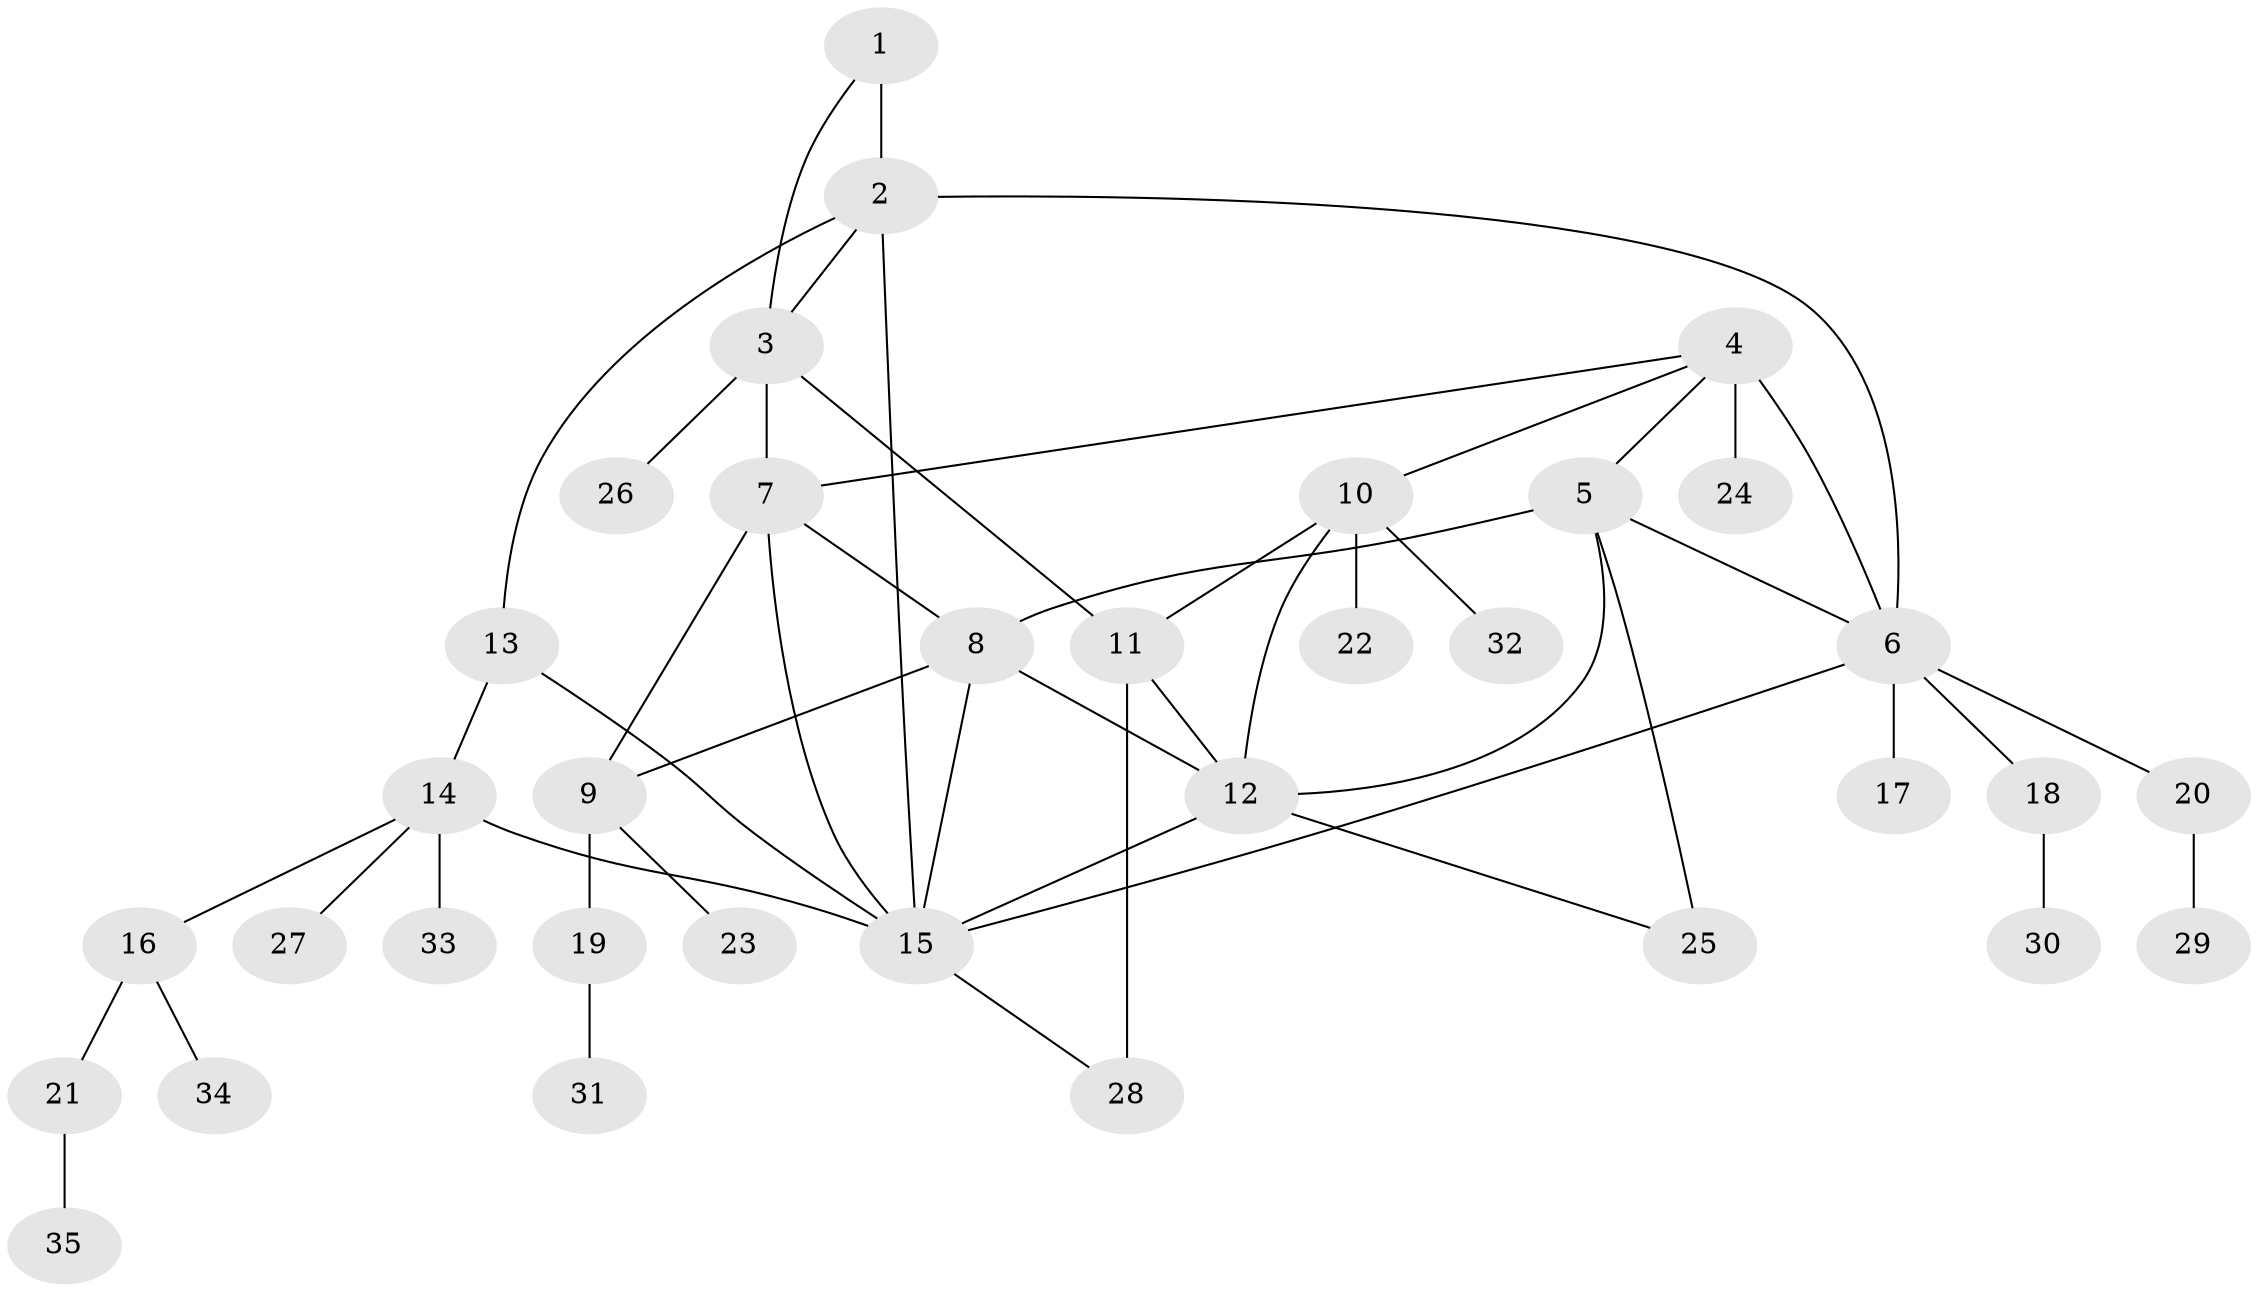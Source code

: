 // original degree distribution, {2: 0.15151515151515152, 7: 0.045454545454545456, 8: 0.06060606060606061, 3: 0.06060606060606061, 6: 0.07575757575757576, 4: 0.045454545454545456, 1: 0.5606060606060606}
// Generated by graph-tools (version 1.1) at 2025/37/03/09/25 02:37:32]
// undirected, 35 vertices, 51 edges
graph export_dot {
graph [start="1"]
  node [color=gray90,style=filled];
  1;
  2;
  3;
  4;
  5;
  6;
  7;
  8;
  9;
  10;
  11;
  12;
  13;
  14;
  15;
  16;
  17;
  18;
  19;
  20;
  21;
  22;
  23;
  24;
  25;
  26;
  27;
  28;
  29;
  30;
  31;
  32;
  33;
  34;
  35;
  1 -- 2 [weight=2.0];
  1 -- 3 [weight=1.0];
  2 -- 3 [weight=1.0];
  2 -- 6 [weight=1.0];
  2 -- 13 [weight=1.0];
  2 -- 15 [weight=1.0];
  3 -- 7 [weight=3.0];
  3 -- 11 [weight=1.0];
  3 -- 26 [weight=1.0];
  4 -- 5 [weight=1.0];
  4 -- 6 [weight=1.0];
  4 -- 7 [weight=1.0];
  4 -- 10 [weight=1.0];
  4 -- 24 [weight=3.0];
  5 -- 6 [weight=1.0];
  5 -- 8 [weight=1.0];
  5 -- 12 [weight=1.0];
  5 -- 25 [weight=2.0];
  6 -- 15 [weight=1.0];
  6 -- 17 [weight=1.0];
  6 -- 18 [weight=1.0];
  6 -- 20 [weight=1.0];
  7 -- 8 [weight=1.0];
  7 -- 9 [weight=1.0];
  7 -- 15 [weight=1.0];
  8 -- 9 [weight=1.0];
  8 -- 12 [weight=1.0];
  8 -- 15 [weight=1.0];
  9 -- 19 [weight=1.0];
  9 -- 23 [weight=2.0];
  10 -- 11 [weight=1.0];
  10 -- 12 [weight=1.0];
  10 -- 22 [weight=1.0];
  10 -- 32 [weight=1.0];
  11 -- 12 [weight=1.0];
  11 -- 28 [weight=3.0];
  12 -- 15 [weight=1.0];
  12 -- 25 [weight=1.0];
  13 -- 14 [weight=1.0];
  13 -- 15 [weight=1.0];
  14 -- 15 [weight=1.0];
  14 -- 16 [weight=1.0];
  14 -- 27 [weight=1.0];
  14 -- 33 [weight=1.0];
  15 -- 28 [weight=1.0];
  16 -- 21 [weight=1.0];
  16 -- 34 [weight=1.0];
  18 -- 30 [weight=1.0];
  19 -- 31 [weight=1.0];
  20 -- 29 [weight=2.0];
  21 -- 35 [weight=1.0];
}

